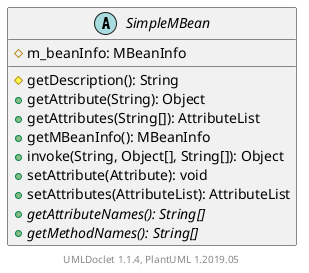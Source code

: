 @startuml

    abstract class SimpleMBean [[SimpleMBean.html]] {
        #m_beanInfo: MBeanInfo
        #getDescription(): String
        +getAttribute(String): Object
        +getAttributes(String[]): AttributeList
        +getMBeanInfo(): MBeanInfo
        +invoke(String, Object[], String[]): Object
        +setAttribute(Attribute): void
        +setAttributes(AttributeList): AttributeList
        {abstract} +getAttributeNames(): String[]
        {abstract} +getMethodNames(): String[]
    }


    center footer UMLDoclet 1.1.4, PlantUML 1.2019.05
@enduml
